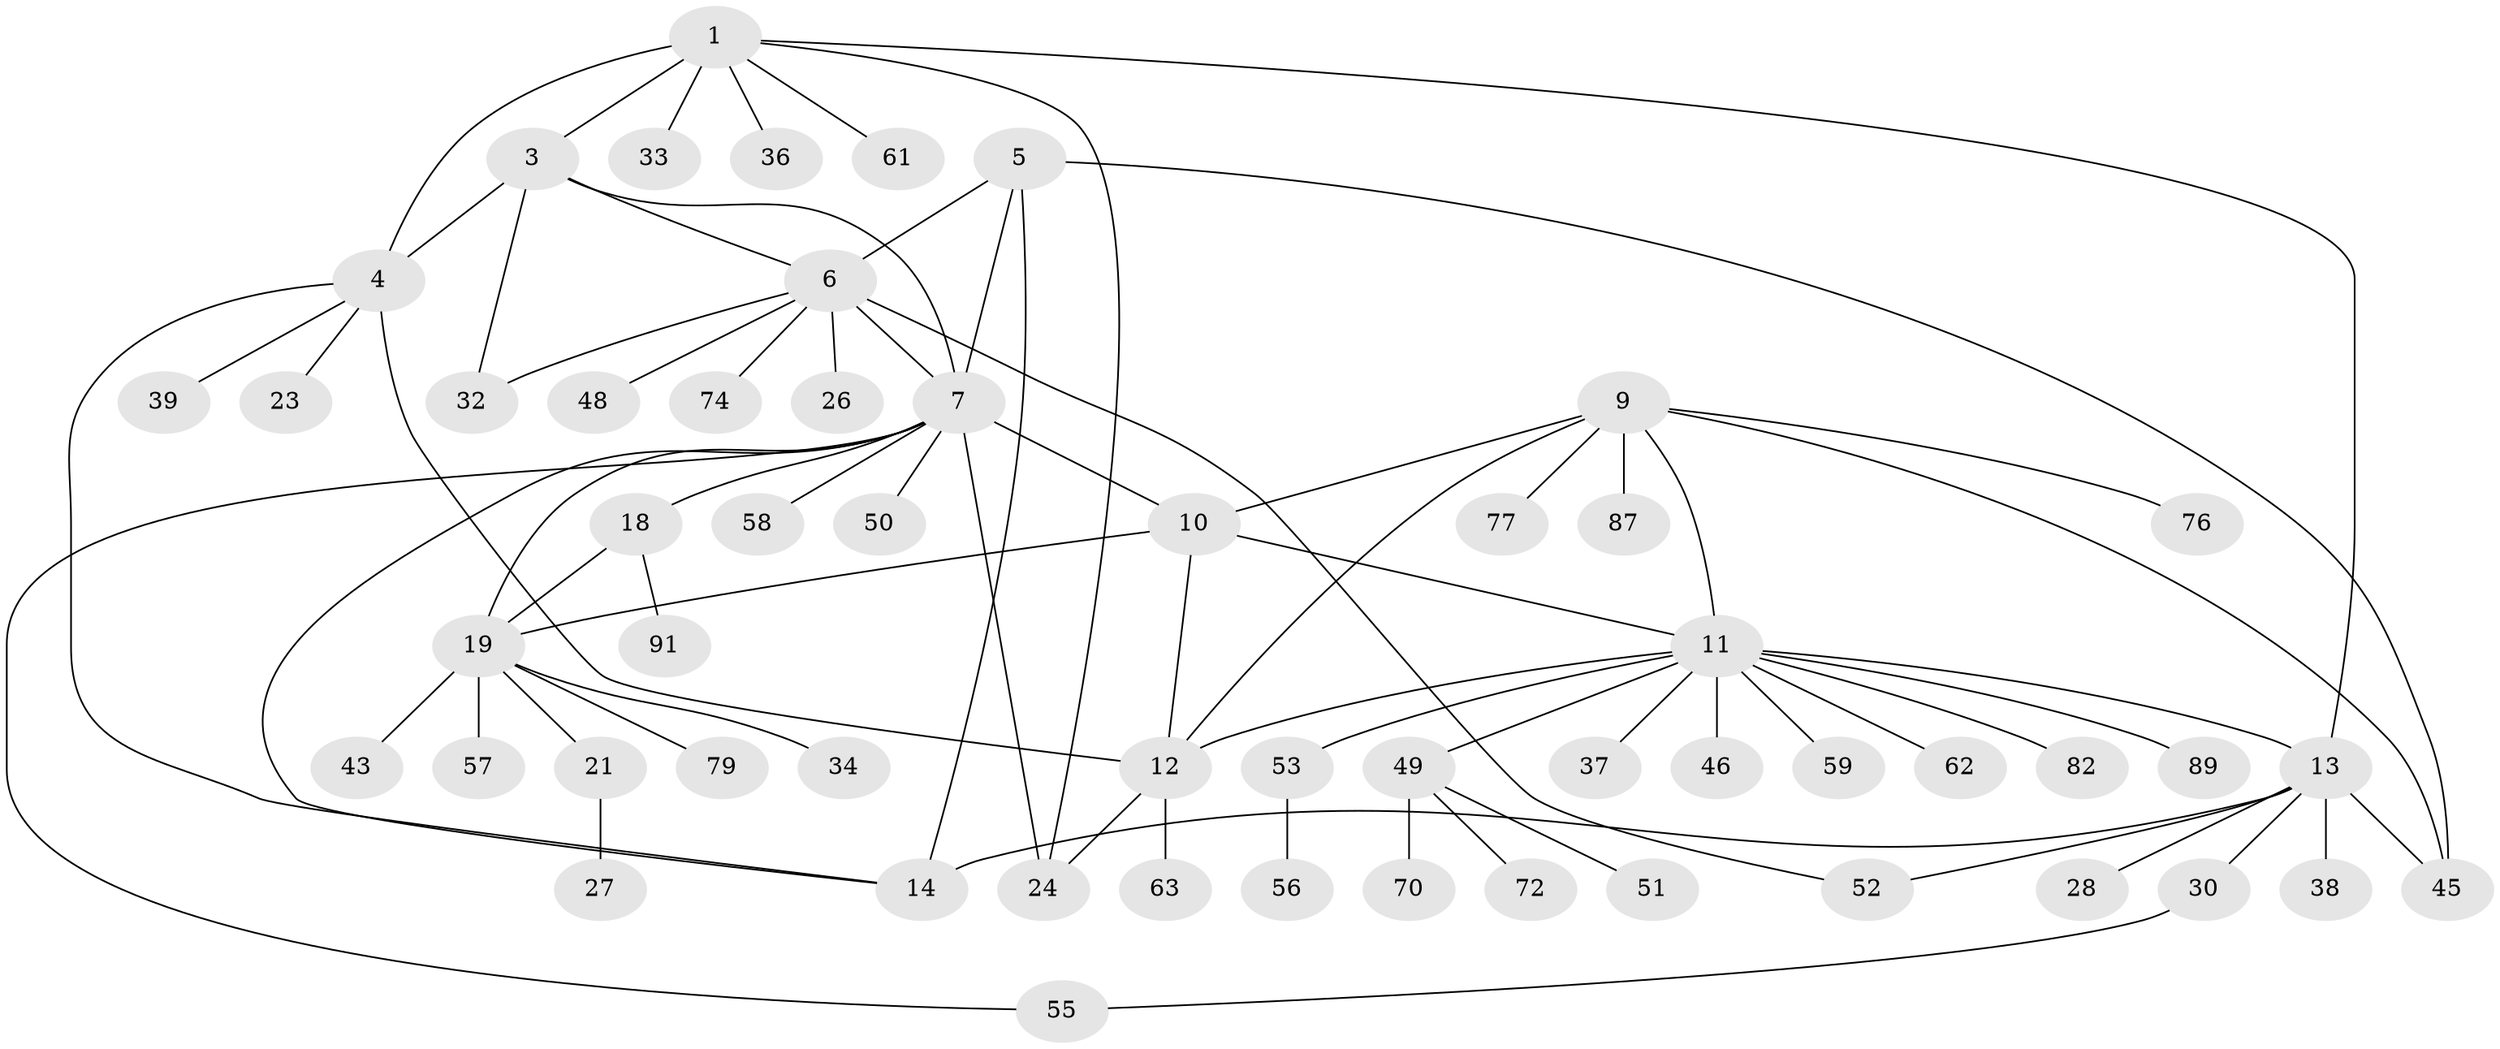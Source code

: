 // original degree distribution, {7: 0.043010752688172046, 5: 0.03225806451612903, 6: 0.06451612903225806, 8: 0.010752688172043012, 9: 0.03225806451612903, 12: 0.010752688172043012, 4: 0.043010752688172046, 2: 0.24731182795698925, 1: 0.46236559139784944, 3: 0.053763440860215055}
// Generated by graph-tools (version 1.1) at 2025/19/03/04/25 18:19:28]
// undirected, 55 vertices, 74 edges
graph export_dot {
graph [start="1"]
  node [color=gray90,style=filled];
  1 [super="+2"];
  3;
  4;
  5 [super="+25"];
  6 [super="+8"];
  7 [super="+17+29+84+71"];
  9;
  10 [super="+54"];
  11;
  12;
  13 [super="+16+73+15"];
  14 [super="+35"];
  18;
  19;
  21 [super="+40+42"];
  23 [super="+31"];
  24 [super="+66"];
  26;
  27;
  28;
  30;
  32;
  33 [super="+41"];
  34;
  36 [super="+60+78"];
  37;
  38;
  39 [super="+83"];
  43 [super="+64"];
  45 [super="+47"];
  46;
  48;
  49;
  50;
  51;
  52;
  53;
  55;
  56;
  57;
  58;
  59;
  61;
  62;
  63;
  70;
  72;
  74;
  76;
  77;
  79;
  82 [super="+90"];
  87;
  89;
  91;
  1 -- 3 [weight=2];
  1 -- 4 [weight=2];
  1 -- 24;
  1 -- 33;
  1 -- 36;
  1 -- 13 [weight=2];
  1 -- 61;
  3 -- 4;
  3 -- 32;
  3 -- 7;
  3 -- 6;
  4 -- 12;
  4 -- 23;
  4 -- 39;
  4 -- 14;
  5 -- 6 [weight=2];
  5 -- 7;
  5 -- 14;
  5 -- 45;
  6 -- 7 [weight=3];
  6 -- 74;
  6 -- 32;
  6 -- 48;
  6 -- 52;
  6 -- 26;
  7 -- 10;
  7 -- 14;
  7 -- 18 [weight=2];
  7 -- 19 [weight=2];
  7 -- 50;
  7 -- 55;
  7 -- 24;
  7 -- 58;
  9 -- 10;
  9 -- 11;
  9 -- 12;
  9 -- 45;
  9 -- 76;
  9 -- 77;
  9 -- 87;
  10 -- 11;
  10 -- 12;
  10 -- 19;
  11 -- 12;
  11 -- 37;
  11 -- 46;
  11 -- 49;
  11 -- 53;
  11 -- 59;
  11 -- 62;
  11 -- 82;
  11 -- 89;
  11 -- 13;
  12 -- 63;
  12 -- 24;
  13 -- 14 [weight=3];
  13 -- 38;
  13 -- 52;
  13 -- 30;
  13 -- 28;
  13 -- 45;
  18 -- 19;
  18 -- 91;
  19 -- 21;
  19 -- 34;
  19 -- 43;
  19 -- 57;
  19 -- 79;
  21 -- 27;
  30 -- 55;
  49 -- 51;
  49 -- 70;
  49 -- 72;
  53 -- 56;
}
